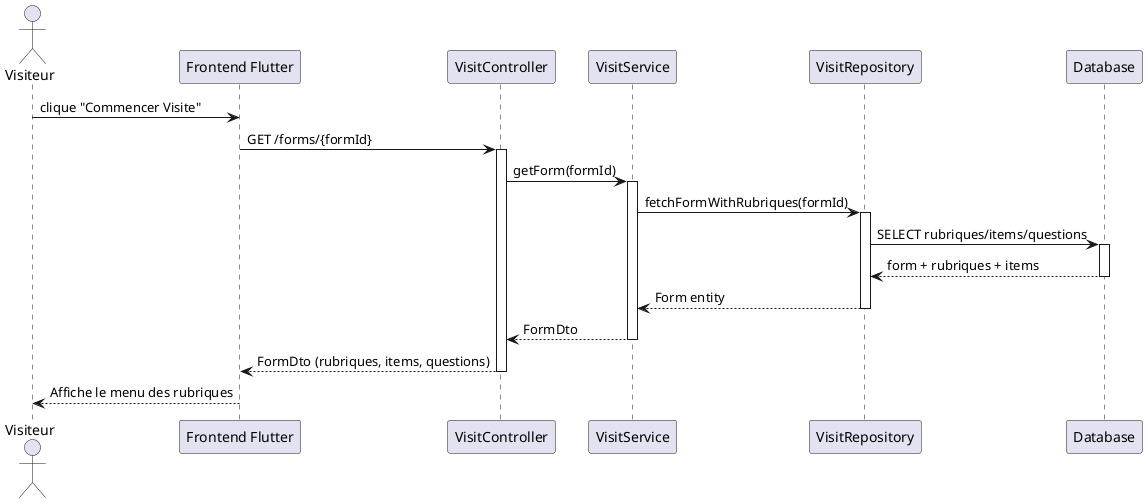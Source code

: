 @startuml LoadVisitForm
actor "Visiteur" as V
participant "Frontend Flutter" as FE
participant "VisitController" as VC
participant "VisitService" as VS
participant "VisitRepository" as VR
participant "Database" as DB

' 4. Request form
V -> FE : clique "Commencer Visite"
FE -> VC : GET /forms/{formId}
activate VC
VC -> VS : getForm(formId)
activate VS
VS -> VR : fetchFormWithRubriques(formId)
activate VR
VR -> DB : SELECT rubriques/items/questions
activate DB
DB --> VR : form + rubriques + items
deactivate DB
VR --> VS : Form entity
deactivate VR
VS --> VC : FormDto
deactivate VS
VC --> FE : FormDto (rubriques, items, questions)
deactivate VC

' 5. UI displays rubriques
FE --> V : Affiche le menu des rubriques
@enduml

